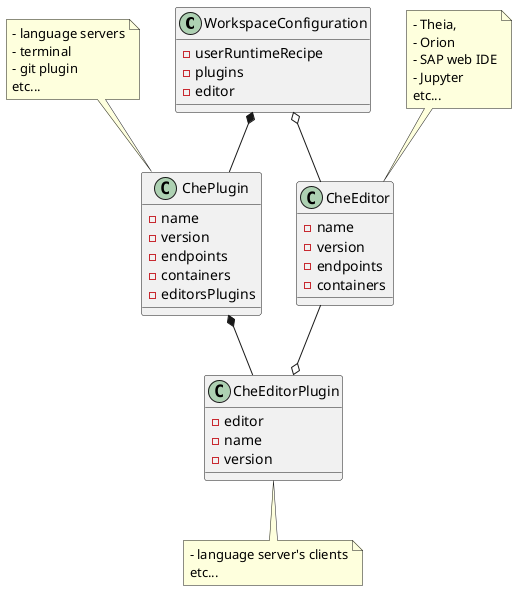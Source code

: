 @startuml

class WorkspaceConfiguration {
  - userRuntimeRecipe
  - plugins
  - editor
}

class ChePlugin {
  - name
  - version
  - endpoints
  - containers
  - editorsPlugins
}

class CheEditorPlugin {
  - editor
  - name
  - version
}

class CheEditor {
  - name
  - version
  - endpoints
  - containers
}

WorkspaceConfiguration o-- CheEditor 
WorkspaceConfiguration *-- ChePlugin
ChePlugin *-- CheEditorPlugin
CheEditor --o CheEditorPlugin 

note as editornote
 - Theia, 
 - Orion
 - SAP web IDE
 - Jupyter 
 etc...
end note

editornote .. CheEditor

note as pluginnote
 - language servers
 - terminal
 - git plugin
 etc...
end note

pluginnote .. ChePlugin

note as editorpluginnote
 - language server's clients
 etc...
end note

CheEditorPlugin .. editorpluginnote

@enduml